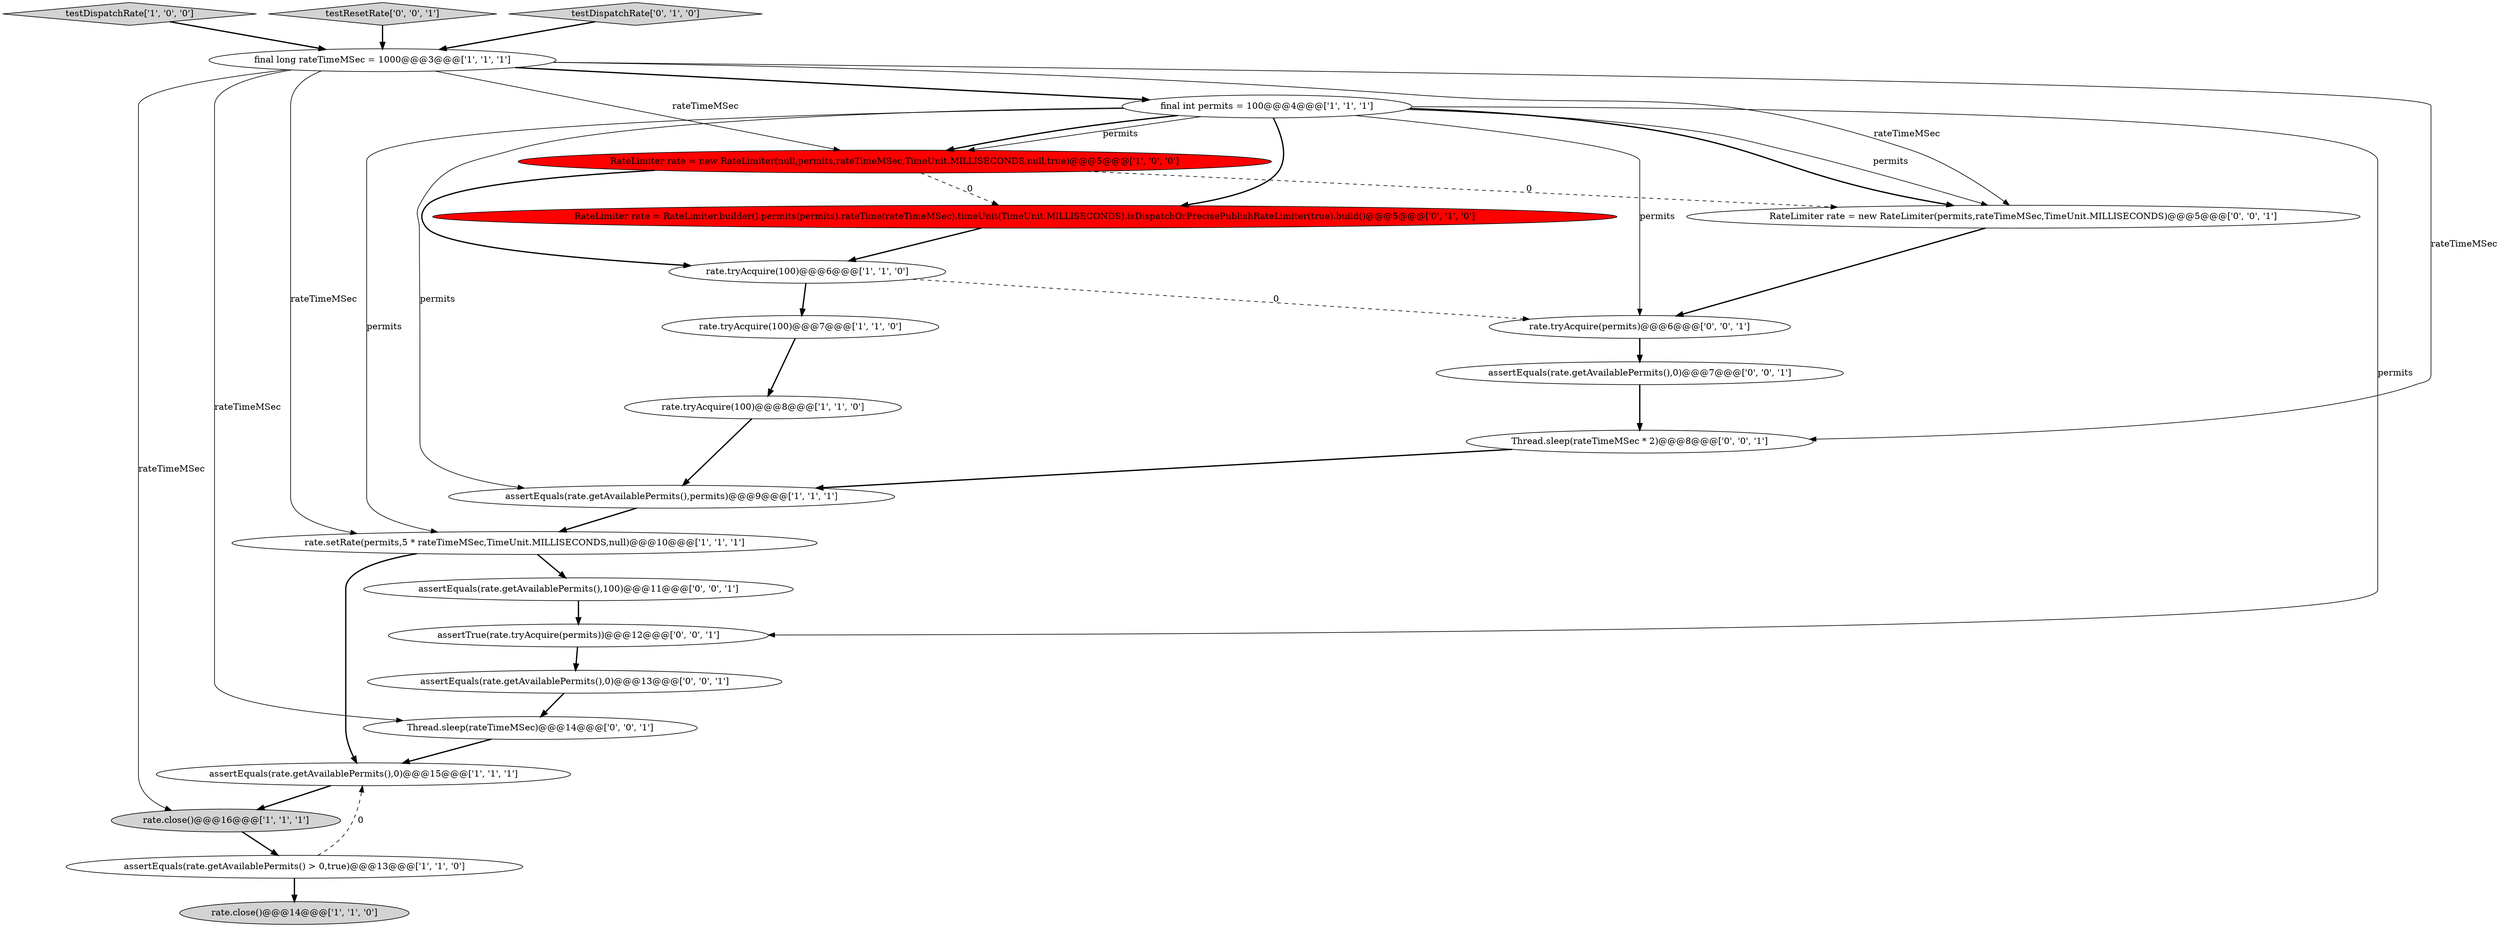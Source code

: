 digraph {
3 [style = filled, label = "rate.tryAcquire(100)@@@8@@@['1', '1', '0']", fillcolor = white, shape = ellipse image = "AAA0AAABBB1BBB"];
10 [style = filled, label = "testDispatchRate['1', '0', '0']", fillcolor = lightgray, shape = diamond image = "AAA0AAABBB1BBB"];
1 [style = filled, label = "final int permits = 100@@@4@@@['1', '1', '1']", fillcolor = white, shape = ellipse image = "AAA0AAABBB1BBB"];
21 [style = filled, label = "assertEquals(rate.getAvailablePermits(),0)@@@7@@@['0', '0', '1']", fillcolor = white, shape = ellipse image = "AAA0AAABBB3BBB"];
9 [style = filled, label = "rate.close()@@@16@@@['1', '1', '1']", fillcolor = lightgray, shape = ellipse image = "AAA0AAABBB1BBB"];
5 [style = filled, label = "final long rateTimeMSec = 1000@@@3@@@['1', '1', '1']", fillcolor = white, shape = ellipse image = "AAA0AAABBB1BBB"];
4 [style = filled, label = "rate.tryAcquire(100)@@@7@@@['1', '1', '0']", fillcolor = white, shape = ellipse image = "AAA0AAABBB1BBB"];
19 [style = filled, label = "Thread.sleep(rateTimeMSec)@@@14@@@['0', '0', '1']", fillcolor = white, shape = ellipse image = "AAA0AAABBB3BBB"];
6 [style = filled, label = "assertEquals(rate.getAvailablePermits(),0)@@@15@@@['1', '1', '1']", fillcolor = white, shape = ellipse image = "AAA0AAABBB1BBB"];
0 [style = filled, label = "rate.tryAcquire(100)@@@6@@@['1', '1', '0']", fillcolor = white, shape = ellipse image = "AAA0AAABBB1BBB"];
14 [style = filled, label = "RateLimiter rate = RateLimiter.builder().permits(permits).rateTime(rateTimeMSec).timeUnit(TimeUnit.MILLISECONDS).isDispatchOrPrecisePublishRateLimiter(true).build()@@@5@@@['0', '1', '0']", fillcolor = red, shape = ellipse image = "AAA1AAABBB2BBB"];
8 [style = filled, label = "RateLimiter rate = new RateLimiter(null,permits,rateTimeMSec,TimeUnit.MILLISECONDS,null,true)@@@5@@@['1', '0', '0']", fillcolor = red, shape = ellipse image = "AAA1AAABBB1BBB"];
17 [style = filled, label = "testResetRate['0', '0', '1']", fillcolor = lightgray, shape = diamond image = "AAA0AAABBB3BBB"];
23 [style = filled, label = "assertEquals(rate.getAvailablePermits(),100)@@@11@@@['0', '0', '1']", fillcolor = white, shape = ellipse image = "AAA0AAABBB3BBB"];
18 [style = filled, label = "RateLimiter rate = new RateLimiter(permits,rateTimeMSec,TimeUnit.MILLISECONDS)@@@5@@@['0', '0', '1']", fillcolor = white, shape = ellipse image = "AAA0AAABBB3BBB"];
11 [style = filled, label = "rate.setRate(permits,5 * rateTimeMSec,TimeUnit.MILLISECONDS,null)@@@10@@@['1', '1', '1']", fillcolor = white, shape = ellipse image = "AAA0AAABBB1BBB"];
20 [style = filled, label = "assertTrue(rate.tryAcquire(permits))@@@12@@@['0', '0', '1']", fillcolor = white, shape = ellipse image = "AAA0AAABBB3BBB"];
22 [style = filled, label = "assertEquals(rate.getAvailablePermits(),0)@@@13@@@['0', '0', '1']", fillcolor = white, shape = ellipse image = "AAA0AAABBB3BBB"];
7 [style = filled, label = "assertEquals(rate.getAvailablePermits() > 0,true)@@@13@@@['1', '1', '0']", fillcolor = white, shape = ellipse image = "AAA0AAABBB1BBB"];
13 [style = filled, label = "testDispatchRate['0', '1', '0']", fillcolor = lightgray, shape = diamond image = "AAA0AAABBB2BBB"];
2 [style = filled, label = "assertEquals(rate.getAvailablePermits(),permits)@@@9@@@['1', '1', '1']", fillcolor = white, shape = ellipse image = "AAA0AAABBB1BBB"];
15 [style = filled, label = "rate.tryAcquire(permits)@@@6@@@['0', '0', '1']", fillcolor = white, shape = ellipse image = "AAA0AAABBB3BBB"];
12 [style = filled, label = "rate.close()@@@14@@@['1', '1', '0']", fillcolor = lightgray, shape = ellipse image = "AAA0AAABBB1BBB"];
16 [style = filled, label = "Thread.sleep(rateTimeMSec * 2)@@@8@@@['0', '0', '1']", fillcolor = white, shape = ellipse image = "AAA0AAABBB3BBB"];
5->9 [style = solid, label="rateTimeMSec"];
4->3 [style = bold, label=""];
17->5 [style = bold, label=""];
23->20 [style = bold, label=""];
1->8 [style = bold, label=""];
1->8 [style = solid, label="permits"];
22->19 [style = bold, label=""];
7->12 [style = bold, label=""];
5->8 [style = solid, label="rateTimeMSec"];
15->21 [style = bold, label=""];
11->6 [style = bold, label=""];
18->15 [style = bold, label=""];
1->2 [style = solid, label="permits"];
0->15 [style = dashed, label="0"];
1->18 [style = bold, label=""];
8->14 [style = dashed, label="0"];
16->2 [style = bold, label=""];
9->7 [style = bold, label=""];
19->6 [style = bold, label=""];
20->22 [style = bold, label=""];
8->0 [style = bold, label=""];
7->6 [style = dashed, label="0"];
5->1 [style = bold, label=""];
5->16 [style = solid, label="rateTimeMSec"];
10->5 [style = bold, label=""];
3->2 [style = bold, label=""];
14->0 [style = bold, label=""];
1->11 [style = solid, label="permits"];
0->4 [style = bold, label=""];
1->15 [style = solid, label="permits"];
5->18 [style = solid, label="rateTimeMSec"];
5->11 [style = solid, label="rateTimeMSec"];
13->5 [style = bold, label=""];
21->16 [style = bold, label=""];
8->18 [style = dashed, label="0"];
1->14 [style = bold, label=""];
1->18 [style = solid, label="permits"];
1->20 [style = solid, label="permits"];
6->9 [style = bold, label=""];
5->19 [style = solid, label="rateTimeMSec"];
11->23 [style = bold, label=""];
2->11 [style = bold, label=""];
}

